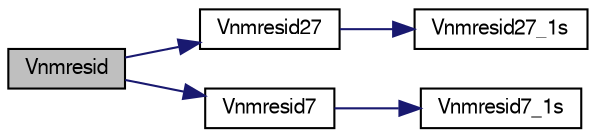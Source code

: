 digraph G
{
  edge [fontname="FreeSans",fontsize="10",labelfontname="FreeSans",labelfontsize="10"];
  node [fontname="FreeSans",fontsize="10",shape=record];
  rankdir=LR;
  Node1 [label="Vnmresid",height=0.2,width=0.4,color="black", fillcolor="grey75", style="filled" fontcolor="black"];
  Node1 -> Node2 [color="midnightblue",fontsize="10",style="solid",fontname="FreeSans"];
  Node2 [label="Vnmresid27",height=0.2,width=0.4,color="black", fillcolor="white", style="filled",URL="$matvecd_8c.html#a51c3cbc574f38abe8425273603f3d35c"];
  Node2 -> Node3 [color="midnightblue",fontsize="10",style="solid",fontname="FreeSans"];
  Node3 [label="Vnmresid27_1s",height=0.2,width=0.4,color="black", fillcolor="white", style="filled",URL="$matvecd_8c.html#adc9c3128e20d14bf56708b55925b554f"];
  Node1 -> Node4 [color="midnightblue",fontsize="10",style="solid",fontname="FreeSans"];
  Node4 [label="Vnmresid7",height=0.2,width=0.4,color="black", fillcolor="white", style="filled",URL="$matvecd_8c.html#aecb3d3c8e5a7e5268389b79599df7d35"];
  Node4 -> Node5 [color="midnightblue",fontsize="10",style="solid",fontname="FreeSans"];
  Node5 [label="Vnmresid7_1s",height=0.2,width=0.4,color="black", fillcolor="white", style="filled",URL="$matvecd_8c.html#ab417f73646f7e7b19270340579281fab"];
}
